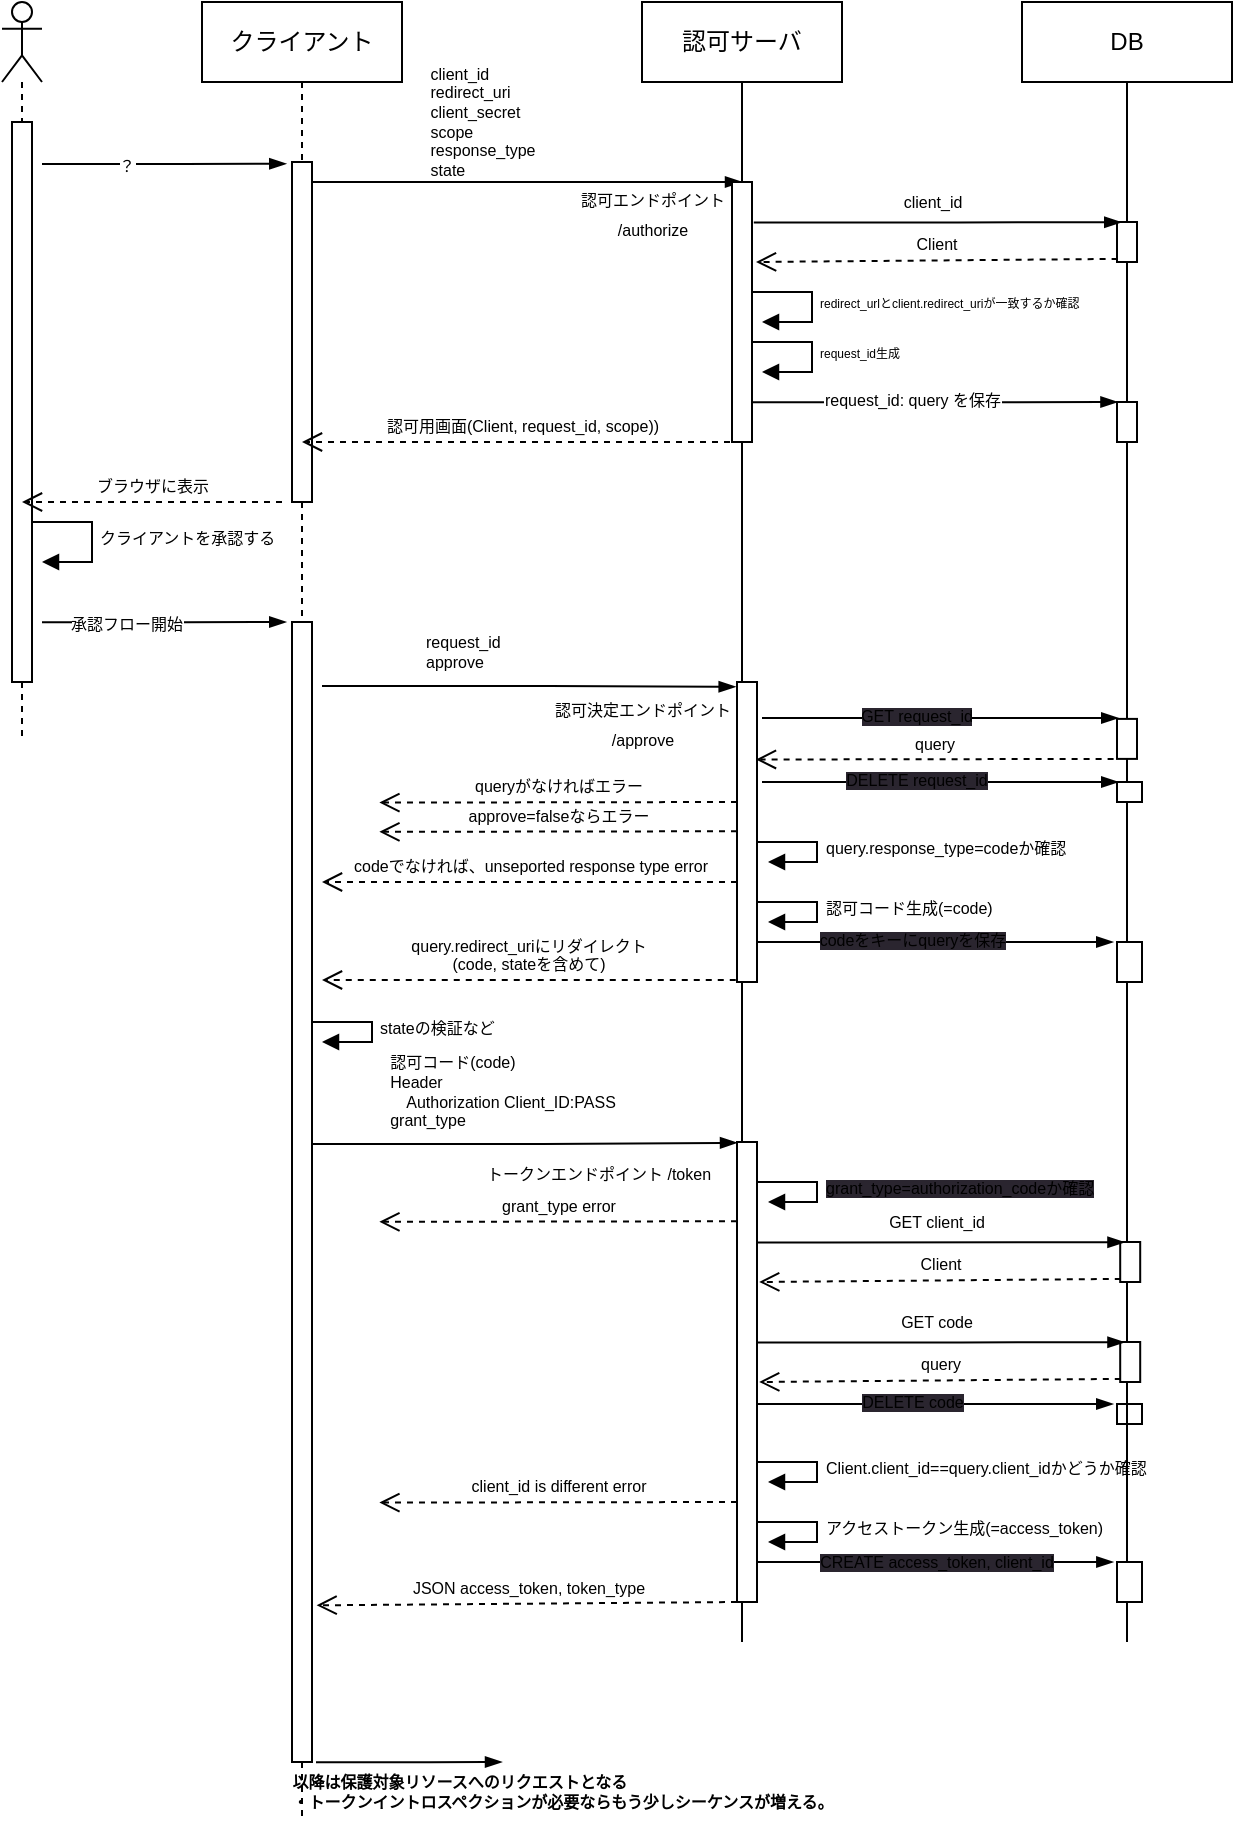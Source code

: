 <mxfile>
    <diagram id="ELHR5L6TcBTb3WxxxYSB" name="ページ1">
        <mxGraphModel dx="1066" dy="529" grid="1" gridSize="10" guides="1" tooltips="1" connect="1" arrows="1" fold="1" page="1" pageScale="1" pageWidth="827" pageHeight="1169" math="0" shadow="0">
            <root>
                <mxCell id="0"/>
                <mxCell id="1" parent="0"/>
                <mxCell id="9" value="クライアント" style="shape=umlLifeline;perimeter=lifelinePerimeter;whiteSpace=wrap;html=1;container=1;collapsible=0;recursiveResize=0;outlineConnect=0;" parent="1" vertex="1">
                    <mxGeometry x="250" y="100" width="100" height="910" as="geometry"/>
                </mxCell>
                <mxCell id="18" value="" style="edgeStyle=elbowEdgeStyle;fontSize=12;html=1;endArrow=blockThin;endFill=1;" parent="9" edge="1">
                    <mxGeometry width="160" relative="1" as="geometry">
                        <mxPoint x="50" y="90" as="sourcePoint"/>
                        <mxPoint x="270" y="90" as="targetPoint"/>
                    </mxGeometry>
                </mxCell>
                <mxCell id="35" value="" style="html=1;points=[];perimeter=orthogonalPerimeter;" parent="9" vertex="1">
                    <mxGeometry x="45" y="80" width="10" height="170" as="geometry"/>
                </mxCell>
                <mxCell id="47" value="" style="html=1;points=[];perimeter=orthogonalPerimeter;" parent="9" vertex="1">
                    <mxGeometry x="45" y="310" width="10" height="570" as="geometry"/>
                </mxCell>
                <mxCell id="72" value="stateの検証など" style="edgeStyle=orthogonalEdgeStyle;html=1;align=left;spacingLeft=2;endArrow=block;rounded=0;fontSize=8;" parent="9" edge="1">
                    <mxGeometry relative="1" as="geometry">
                        <mxPoint x="55" y="510.0" as="sourcePoint"/>
                        <Array as="points">
                            <mxPoint x="85" y="510"/>
                        </Array>
                        <mxPoint x="60" y="520" as="targetPoint"/>
                    </mxGeometry>
                </mxCell>
                <mxCell id="10" value="認可サーバ" style="shape=umlLifeline;perimeter=lifelinePerimeter;whiteSpace=wrap;html=1;container=1;collapsible=0;recursiveResize=0;outlineConnect=0;lifelineDashed=0;" parent="1" vertex="1">
                    <mxGeometry x="470" y="100" width="100" height="820" as="geometry"/>
                </mxCell>
                <mxCell id="12" value="" style="html=1;points=[];perimeter=orthogonalPerimeter;" parent="10" vertex="1">
                    <mxGeometry x="45" y="90" width="10" height="130" as="geometry"/>
                </mxCell>
                <mxCell id="13" value="&lt;font style=&quot;font-size: 8px;&quot;&gt;認可エンドポイント&lt;br&gt;/authorize&lt;br&gt;&lt;/font&gt;" style="text;html=1;align=center;verticalAlign=middle;resizable=0;points=[];autosize=1;strokeColor=none;fillColor=none;" parent="10" vertex="1">
                    <mxGeometry x="-45" y="85" width="100" height="40" as="geometry"/>
                </mxCell>
                <mxCell id="37" value="" style="edgeStyle=elbowEdgeStyle;fontSize=12;html=1;endArrow=blockThin;endFill=1;exitX=1.019;exitY=0.675;exitDx=0;exitDy=0;exitPerimeter=0;entryX=0.212;entryY=0.005;entryDx=0;entryDy=0;entryPerimeter=0;" parent="10" edge="1">
                    <mxGeometry width="160" relative="1" as="geometry">
                        <mxPoint x="55" y="200.15" as="sourcePoint"/>
                        <mxPoint x="237.72" y="200.0" as="targetPoint"/>
                    </mxGeometry>
                </mxCell>
                <mxCell id="38" value="request_id: query を保存" style="edgeLabel;html=1;align=center;verticalAlign=middle;resizable=0;points=[];fontSize=8;" parent="37" vertex="1" connectable="0">
                    <mxGeometry x="-0.133" y="1" relative="1" as="geometry">
                        <mxPoint as="offset"/>
                    </mxGeometry>
                </mxCell>
                <mxCell id="50" value="" style="html=1;points=[];perimeter=orthogonalPerimeter;" parent="10" vertex="1">
                    <mxGeometry x="47.5" y="340" width="10" height="150" as="geometry"/>
                </mxCell>
                <mxCell id="52" value="&lt;font style=&quot;font-size: 8px;&quot;&gt;認可決定エンドポイント&lt;br&gt;/approve&lt;br&gt;&lt;/font&gt;" style="text;html=1;align=center;verticalAlign=middle;resizable=0;points=[];autosize=1;strokeColor=none;fillColor=none;" parent="10" vertex="1">
                    <mxGeometry x="-55" y="340" width="110" height="40" as="geometry"/>
                </mxCell>
                <mxCell id="66" value="query.response_type=codeか確認" style="edgeStyle=orthogonalEdgeStyle;html=1;align=left;spacingLeft=2;endArrow=block;rounded=0;fontSize=8;" parent="10" edge="1">
                    <mxGeometry relative="1" as="geometry">
                        <mxPoint x="57.5" y="420" as="sourcePoint"/>
                        <Array as="points">
                            <mxPoint x="87.5" y="420"/>
                        </Array>
                        <mxPoint x="63" y="430" as="targetPoint"/>
                    </mxGeometry>
                </mxCell>
                <mxCell id="68" value="" style="edgeStyle=elbowEdgeStyle;fontSize=12;html=1;endArrow=blockThin;endFill=1;entryX=0.212;entryY=0.005;entryDx=0;entryDy=0;entryPerimeter=0;" parent="10" edge="1">
                    <mxGeometry width="160" relative="1" as="geometry">
                        <mxPoint x="57.5" y="470" as="sourcePoint"/>
                        <mxPoint x="235.62" y="470" as="targetPoint"/>
                    </mxGeometry>
                </mxCell>
                <mxCell id="69" value="&lt;span style=&quot;background-color: rgb(42, 37, 47);&quot;&gt;codeをキーにqueryを保存&lt;/span&gt;" style="edgeLabel;html=1;align=center;verticalAlign=middle;resizable=0;points=[];fontSize=8;" parent="68" vertex="1" connectable="0">
                    <mxGeometry x="-0.133" y="1" relative="1" as="geometry">
                        <mxPoint as="offset"/>
                    </mxGeometry>
                </mxCell>
                <mxCell id="89" value="Client.client_id==query.client_idかどうか確認" style="edgeStyle=orthogonalEdgeStyle;html=1;align=left;spacingLeft=2;endArrow=block;rounded=0;fontSize=8;" parent="10" edge="1">
                    <mxGeometry relative="1" as="geometry">
                        <mxPoint x="57.5" y="730.0" as="sourcePoint"/>
                        <Array as="points">
                            <mxPoint x="87.5" y="730"/>
                        </Array>
                        <mxPoint x="63" y="740" as="targetPoint"/>
                    </mxGeometry>
                </mxCell>
                <mxCell id="96" value="&lt;font style=&quot;font-size: 6px;&quot;&gt;redirect_urlとclient.redirect_uriが一致するか確認&lt;/font&gt;" style="edgeStyle=orthogonalEdgeStyle;html=1;align=left;spacingLeft=2;endArrow=block;rounded=0;fontSize=8;" edge="1" parent="10">
                    <mxGeometry relative="1" as="geometry">
                        <mxPoint x="55" y="145" as="sourcePoint"/>
                        <Array as="points">
                            <mxPoint x="85" y="145"/>
                        </Array>
                        <mxPoint x="60" y="160" as="targetPoint"/>
                    </mxGeometry>
                </mxCell>
                <mxCell id="97" value="&lt;font style=&quot;font-size: 6px;&quot;&gt;request_id生成&lt;/font&gt;" style="edgeStyle=orthogonalEdgeStyle;html=1;align=left;spacingLeft=2;endArrow=block;rounded=0;fontSize=8;" edge="1" parent="10">
                    <mxGeometry relative="1" as="geometry">
                        <mxPoint x="55" y="170" as="sourcePoint"/>
                        <Array as="points">
                            <mxPoint x="85" y="170"/>
                        </Array>
                        <mxPoint x="60" y="185" as="targetPoint"/>
                    </mxGeometry>
                </mxCell>
                <mxCell id="99" value="approve=falseならエラー" style="html=1;verticalAlign=bottom;endArrow=open;dashed=1;endSize=8;fontSize=8;exitX=0.03;exitY=0.922;exitDx=0;exitDy=0;exitPerimeter=0;entryX=1.018;entryY=0.969;entryDx=0;entryDy=0;entryPerimeter=0;" edge="1" parent="10">
                    <mxGeometry relative="1" as="geometry">
                        <mxPoint x="47.5" y="414.62" as="sourcePoint"/>
                        <mxPoint x="-131.32" y="414.93" as="targetPoint"/>
                    </mxGeometry>
                </mxCell>
                <mxCell id="100" value="認可コード生成(=code)" style="edgeStyle=orthogonalEdgeStyle;html=1;align=left;spacingLeft=2;endArrow=block;rounded=0;fontSize=8;" edge="1" parent="10">
                    <mxGeometry relative="1" as="geometry">
                        <mxPoint x="57.5" y="450.0" as="sourcePoint"/>
                        <Array as="points">
                            <mxPoint x="87.5" y="450"/>
                        </Array>
                        <mxPoint x="63" y="460" as="targetPoint"/>
                    </mxGeometry>
                </mxCell>
                <mxCell id="101" value="codeでなければ、unseported response type error" style="html=1;verticalAlign=bottom;endArrow=open;dashed=1;endSize=8;fontSize=8;exitX=0.03;exitY=0.922;exitDx=0;exitDy=0;exitPerimeter=0;" edge="1" parent="10">
                    <mxGeometry relative="1" as="geometry">
                        <mxPoint x="47.5" y="440.0" as="sourcePoint"/>
                        <mxPoint x="-160" y="440" as="targetPoint"/>
                    </mxGeometry>
                </mxCell>
                <mxCell id="104" value="&lt;span style=&quot;background-color: rgb(42, 37, 47);&quot;&gt;grant_type=authorization_codeか確認&lt;/span&gt;" style="edgeStyle=orthogonalEdgeStyle;html=1;align=left;spacingLeft=2;endArrow=block;rounded=0;fontSize=8;" edge="1" parent="10">
                    <mxGeometry relative="1" as="geometry">
                        <mxPoint x="57.5" y="590.0" as="sourcePoint"/>
                        <Array as="points">
                            <mxPoint x="87.5" y="590"/>
                        </Array>
                        <mxPoint x="63" y="600.0" as="targetPoint"/>
                    </mxGeometry>
                </mxCell>
                <mxCell id="106" value="アクセストークン生成(=access_token)" style="edgeStyle=orthogonalEdgeStyle;html=1;align=left;spacingLeft=2;endArrow=block;rounded=0;fontSize=8;" edge="1" parent="10">
                    <mxGeometry relative="1" as="geometry">
                        <mxPoint x="57.5" y="760" as="sourcePoint"/>
                        <Array as="points">
                            <mxPoint x="87.5" y="760"/>
                        </Array>
                        <mxPoint x="63" y="770" as="targetPoint"/>
                    </mxGeometry>
                </mxCell>
                <mxCell id="86" value="" style="edgeStyle=elbowEdgeStyle;fontSize=12;html=1;endArrow=blockThin;endFill=1;entryX=0.212;entryY=0.005;entryDx=0;entryDy=0;entryPerimeter=0;" parent="10" edge="1">
                    <mxGeometry width="160" relative="1" as="geometry">
                        <mxPoint x="57.5" y="701.0" as="sourcePoint"/>
                        <mxPoint x="235.62" y="701.0" as="targetPoint"/>
                    </mxGeometry>
                </mxCell>
                <mxCell id="87" value="&lt;span style=&quot;background-color: rgb(42, 37, 47);&quot;&gt;DELETE code&lt;/span&gt;" style="edgeLabel;html=1;align=center;verticalAlign=middle;resizable=0;points=[];fontSize=8;" parent="86" vertex="1" connectable="0">
                    <mxGeometry x="-0.133" y="1" relative="1" as="geometry">
                        <mxPoint as="offset"/>
                    </mxGeometry>
                </mxCell>
                <mxCell id="88" value="" style="html=1;points=[];perimeter=orthogonalPerimeter;" parent="10" vertex="1">
                    <mxGeometry x="237.5" y="701" width="12.5" height="10" as="geometry"/>
                </mxCell>
                <mxCell id="107" value="client_id is different error" style="html=1;verticalAlign=bottom;endArrow=open;dashed=1;endSize=8;fontSize=8;exitX=0.03;exitY=0.922;exitDx=0;exitDy=0;exitPerimeter=0;entryX=1.018;entryY=0.969;entryDx=0;entryDy=0;entryPerimeter=0;" edge="1" parent="10">
                    <mxGeometry relative="1" as="geometry">
                        <mxPoint x="47.5" y="750.0" as="sourcePoint"/>
                        <mxPoint x="-131.32" y="750.31" as="targetPoint"/>
                    </mxGeometry>
                </mxCell>
                <mxCell id="15" value="" style="shape=umlLifeline;participant=umlActor;perimeter=lifelinePerimeter;whiteSpace=wrap;html=1;container=1;collapsible=0;recursiveResize=0;verticalAlign=top;spacingTop=36;outlineConnect=0;fontSize=10;" parent="1" vertex="1">
                    <mxGeometry x="150" y="100" width="20" height="370" as="geometry"/>
                </mxCell>
                <mxCell id="40" value="" style="html=1;points=[];perimeter=orthogonalPerimeter;" parent="15" vertex="1">
                    <mxGeometry x="5" y="60" width="10" height="280" as="geometry"/>
                </mxCell>
                <mxCell id="20" value="DB" style="shape=umlLifeline;perimeter=lifelinePerimeter;whiteSpace=wrap;html=1;container=1;collapsible=0;recursiveResize=0;outlineConnect=0;lifelineDashed=0;" parent="1" vertex="1">
                    <mxGeometry x="660" y="100" width="105" height="820" as="geometry"/>
                </mxCell>
                <mxCell id="27" value="" style="html=1;points=[];perimeter=orthogonalPerimeter;" parent="20" vertex="1">
                    <mxGeometry x="47.5" y="110" width="10" height="20" as="geometry"/>
                </mxCell>
                <mxCell id="36" value="" style="html=1;points=[];perimeter=orthogonalPerimeter;" parent="20" vertex="1">
                    <mxGeometry x="47.5" y="200" width="10" height="20" as="geometry"/>
                </mxCell>
                <mxCell id="56" value="" style="html=1;points=[];perimeter=orthogonalPerimeter;" parent="20" vertex="1">
                    <mxGeometry x="47.5" y="358.45" width="10" height="20" as="geometry"/>
                </mxCell>
                <mxCell id="58" value="" style="html=1;points=[];perimeter=orthogonalPerimeter;" parent="20" vertex="1">
                    <mxGeometry x="47.5" y="390" width="12.5" height="10" as="geometry"/>
                </mxCell>
                <mxCell id="67" value="" style="html=1;points=[];perimeter=orthogonalPerimeter;" parent="20" vertex="1">
                    <mxGeometry x="47.5" y="470" width="12.5" height="20" as="geometry"/>
                </mxCell>
                <mxCell id="90" value="" style="html=1;points=[];perimeter=orthogonalPerimeter;" parent="20" vertex="1">
                    <mxGeometry x="47.5" y="780" width="12.5" height="20" as="geometry"/>
                </mxCell>
                <mxCell id="26" value="" style="edgeStyle=elbowEdgeStyle;fontSize=12;html=1;endArrow=blockThin;endFill=1;entryX=0.212;entryY=0.005;entryDx=0;entryDy=0;entryPerimeter=0;exitX=1.009;exitY=0.63;exitDx=0;exitDy=0;exitPerimeter=0;" parent="1" source="13" target="27" edge="1">
                    <mxGeometry width="160" relative="1" as="geometry">
                        <mxPoint x="530" y="210" as="sourcePoint"/>
                        <mxPoint x="640" y="210" as="targetPoint"/>
                    </mxGeometry>
                </mxCell>
                <mxCell id="28" value="client_id" style="text;html=1;align=center;verticalAlign=middle;resizable=0;points=[];autosize=1;strokeColor=none;fillColor=none;fontSize=8;" parent="1" vertex="1">
                    <mxGeometry x="590" y="190" width="50" height="20" as="geometry"/>
                </mxCell>
                <mxCell id="29" value="Client" style="html=1;verticalAlign=bottom;endArrow=open;dashed=1;endSize=8;fontSize=8;exitX=0.03;exitY=0.922;exitDx=0;exitDy=0;exitPerimeter=0;" parent="1" source="27" edge="1">
                    <mxGeometry relative="1" as="geometry">
                        <mxPoint x="700" y="230" as="sourcePoint"/>
                        <mxPoint x="527" y="230" as="targetPoint"/>
                    </mxGeometry>
                </mxCell>
                <mxCell id="34" value="認可用画面(Client, request_id, scope))" style="html=1;verticalAlign=bottom;endArrow=open;dashed=1;endSize=8;fontSize=8;exitX=0.5;exitY=1;exitDx=0;exitDy=0;exitPerimeter=0;" parent="1" source="12" target="9" edge="1">
                    <mxGeometry relative="1" as="geometry">
                        <mxPoint x="503.8" y="290" as="sourcePoint"/>
                        <mxPoint x="323.0" y="291.56" as="targetPoint"/>
                    </mxGeometry>
                </mxCell>
                <mxCell id="39" value="&lt;div style=&quot;text-align: left;&quot;&gt;&lt;span style=&quot;background-color: initial;&quot;&gt;client_id&lt;/span&gt;&lt;/div&gt;&lt;div style=&quot;text-align: left;&quot;&gt;&lt;span style=&quot;background-color: initial;&quot;&gt;redirect_uri&lt;/span&gt;&lt;/div&gt;&lt;div style=&quot;text-align: left;&quot;&gt;&lt;span style=&quot;background-color: initial;&quot;&gt;client_secret&lt;/span&gt;&lt;/div&gt;&lt;div style=&quot;text-align: left;&quot;&gt;&lt;span style=&quot;background-color: initial;&quot;&gt;scope&lt;/span&gt;&lt;/div&gt;&lt;div style=&quot;text-align: left;&quot;&gt;&lt;span style=&quot;background-color: initial;&quot;&gt;response_type&lt;/span&gt;&lt;/div&gt;&lt;div style=&quot;text-align: left;&quot;&gt;&lt;span style=&quot;background-color: initial;&quot;&gt;state&lt;/span&gt;&lt;/div&gt;" style="text;html=1;align=center;verticalAlign=middle;resizable=0;points=[];autosize=1;strokeColor=none;fillColor=none;fontSize=8;" parent="1" vertex="1">
                    <mxGeometry x="350" y="125" width="80" height="70" as="geometry"/>
                </mxCell>
                <mxCell id="42" value="" style="edgeStyle=elbowEdgeStyle;fontSize=12;html=1;endArrow=blockThin;endFill=1;entryX=-0.288;entryY=0.005;entryDx=0;entryDy=0;entryPerimeter=0;" parent="1" target="35" edge="1">
                    <mxGeometry width="160" relative="1" as="geometry">
                        <mxPoint x="170" y="181" as="sourcePoint"/>
                        <mxPoint x="450" y="210" as="targetPoint"/>
                    </mxGeometry>
                </mxCell>
                <mxCell id="43" value="？" style="edgeLabel;html=1;align=center;verticalAlign=middle;resizable=0;points=[];fontSize=8;" parent="42" vertex="1" connectable="0">
                    <mxGeometry x="-0.312" y="-1" relative="1" as="geometry">
                        <mxPoint as="offset"/>
                    </mxGeometry>
                </mxCell>
                <mxCell id="44" value="ブラウザに表示" style="html=1;verticalAlign=bottom;endArrow=open;dashed=1;endSize=8;fontSize=8;" parent="1" edge="1">
                    <mxGeometry relative="1" as="geometry">
                        <mxPoint x="290" y="350" as="sourcePoint"/>
                        <mxPoint x="160" y="350" as="targetPoint"/>
                    </mxGeometry>
                </mxCell>
                <mxCell id="46" value="クライアントを承認する" style="edgeStyle=orthogonalEdgeStyle;html=1;align=left;spacingLeft=2;endArrow=block;rounded=0;entryX=1;entryY=0;fontSize=8;" parent="1" edge="1">
                    <mxGeometry relative="1" as="geometry">
                        <mxPoint x="165" y="360" as="sourcePoint"/>
                        <Array as="points">
                            <mxPoint x="195" y="360"/>
                        </Array>
                        <mxPoint x="170" y="380" as="targetPoint"/>
                    </mxGeometry>
                </mxCell>
                <mxCell id="48" value="" style="edgeStyle=elbowEdgeStyle;fontSize=12;html=1;endArrow=blockThin;endFill=1;entryX=-0.288;entryY=0.005;entryDx=0;entryDy=0;entryPerimeter=0;" parent="1" edge="1">
                    <mxGeometry width="160" relative="1" as="geometry">
                        <mxPoint x="170" y="410.15" as="sourcePoint"/>
                        <mxPoint x="292.12" y="410.0" as="targetPoint"/>
                    </mxGeometry>
                </mxCell>
                <mxCell id="49" value="承認フロー開始" style="edgeLabel;html=1;align=center;verticalAlign=middle;resizable=0;points=[];fontSize=8;" parent="48" vertex="1" connectable="0">
                    <mxGeometry x="-0.312" y="-1" relative="1" as="geometry">
                        <mxPoint as="offset"/>
                    </mxGeometry>
                </mxCell>
                <mxCell id="51" value="" style="edgeStyle=elbowEdgeStyle;fontSize=12;html=1;endArrow=blockThin;endFill=1;entryX=-0.068;entryY=0.016;entryDx=0;entryDy=0;entryPerimeter=0;" parent="1" target="50" edge="1">
                    <mxGeometry width="160" relative="1" as="geometry">
                        <mxPoint x="310" y="442" as="sourcePoint"/>
                        <mxPoint x="540" y="470" as="targetPoint"/>
                    </mxGeometry>
                </mxCell>
                <mxCell id="53" value="request_id&lt;br&gt;approve" style="text;html=1;align=left;verticalAlign=middle;resizable=0;points=[];autosize=1;strokeColor=none;fillColor=none;fontSize=8;" parent="1" vertex="1">
                    <mxGeometry x="360" y="410" width="60" height="30" as="geometry"/>
                </mxCell>
                <mxCell id="54" value="" style="edgeStyle=elbowEdgeStyle;fontSize=12;html=1;endArrow=blockThin;endFill=1;entryX=0.212;entryY=0.005;entryDx=0;entryDy=0;entryPerimeter=0;" parent="1" edge="1">
                    <mxGeometry width="160" relative="1" as="geometry">
                        <mxPoint x="530" y="458" as="sourcePoint"/>
                        <mxPoint x="708.12" y="458.0" as="targetPoint"/>
                    </mxGeometry>
                </mxCell>
                <mxCell id="55" value="&lt;span style=&quot;background-color: rgb(42, 37, 47);&quot;&gt;GET request_id&lt;/span&gt;" style="edgeLabel;html=1;align=center;verticalAlign=middle;resizable=0;points=[];fontSize=8;" parent="54" vertex="1" connectable="0">
                    <mxGeometry x="-0.133" y="1" relative="1" as="geometry">
                        <mxPoint as="offset"/>
                    </mxGeometry>
                </mxCell>
                <mxCell id="57" value="query" style="html=1;verticalAlign=bottom;endArrow=open;dashed=1;endSize=8;fontSize=8;exitX=0.03;exitY=0.922;exitDx=0;exitDy=0;exitPerimeter=0;entryX=1.018;entryY=0.969;entryDx=0;entryDy=0;entryPerimeter=0;" parent="1" target="52" edge="1">
                    <mxGeometry relative="1" as="geometry">
                        <mxPoint x="705.8" y="478.45" as="sourcePoint"/>
                        <mxPoint x="525.0" y="480.01" as="targetPoint"/>
                    </mxGeometry>
                </mxCell>
                <mxCell id="59" value="" style="edgeStyle=elbowEdgeStyle;fontSize=12;html=1;endArrow=blockThin;endFill=1;entryX=0.212;entryY=0.005;entryDx=0;entryDy=0;entryPerimeter=0;" parent="1" edge="1">
                    <mxGeometry width="160" relative="1" as="geometry">
                        <mxPoint x="530" y="490" as="sourcePoint"/>
                        <mxPoint x="708.12" y="490" as="targetPoint"/>
                    </mxGeometry>
                </mxCell>
                <mxCell id="60" value="&lt;span style=&quot;background-color: rgb(42, 37, 47);&quot;&gt;DELETE request_id&lt;/span&gt;" style="edgeLabel;html=1;align=center;verticalAlign=middle;resizable=0;points=[];fontSize=8;" parent="59" vertex="1" connectable="0">
                    <mxGeometry x="-0.133" y="1" relative="1" as="geometry">
                        <mxPoint as="offset"/>
                    </mxGeometry>
                </mxCell>
                <mxCell id="70" value="query.redirect_uriにリダイレクト&lt;br&gt;(code, stateを含めて)" style="html=1;verticalAlign=bottom;endArrow=open;dashed=1;endSize=8;fontSize=8;exitX=-0.062;exitY=0.993;exitDx=0;exitDy=0;exitPerimeter=0;" parent="1" source="50" edge="1">
                    <mxGeometry relative="1" as="geometry">
                        <mxPoint x="502.82" y="584" as="sourcePoint"/>
                        <mxPoint x="310" y="589" as="targetPoint"/>
                    </mxGeometry>
                </mxCell>
                <mxCell id="73" value="" style="html=1;points=[];perimeter=orthogonalPerimeter;" parent="1" vertex="1">
                    <mxGeometry x="517.5" y="670" width="10" height="230" as="geometry"/>
                </mxCell>
                <mxCell id="74" value="" style="edgeStyle=elbowEdgeStyle;fontSize=12;html=1;endArrow=blockThin;endFill=1;entryX=-0.068;entryY=0.016;entryDx=0;entryDy=0;entryPerimeter=0;exitX=0.956;exitY=0.458;exitDx=0;exitDy=0;exitPerimeter=0;" parent="1" source="47" edge="1">
                    <mxGeometry width="160" relative="1" as="geometry">
                        <mxPoint x="310.68" y="670" as="sourcePoint"/>
                        <mxPoint x="517.5" y="670.4" as="targetPoint"/>
                    </mxGeometry>
                </mxCell>
                <mxCell id="75" value="&lt;div style=&quot;text-align: left;&quot;&gt;&lt;span style=&quot;background-color: initial;&quot;&gt;認可コード(code)&lt;/span&gt;&lt;/div&gt;&lt;div style=&quot;text-align: left;&quot;&gt;&lt;span style=&quot;background-color: initial;&quot;&gt;Header&lt;/span&gt;&lt;/div&gt;&lt;div style=&quot;text-align: left;&quot;&gt;&lt;span style=&quot;background-color: initial;&quot;&gt;　Authorization Client_ID:PASS&lt;/span&gt;&lt;/div&gt;&lt;div style=&quot;text-align: left;&quot;&gt;&lt;span style=&quot;background-color: initial;&quot;&gt;grant_type&lt;/span&gt;&lt;/div&gt;" style="text;html=1;align=center;verticalAlign=middle;resizable=0;points=[];autosize=1;strokeColor=none;fillColor=none;fontSize=8;" parent="1" vertex="1">
                    <mxGeometry x="330" y="620" width="140" height="50" as="geometry"/>
                </mxCell>
                <mxCell id="77" value="&lt;font style=&quot;font-size: 8px;&quot;&gt;トークンエンドポイント /token&lt;br&gt;&lt;/font&gt;" style="text;html=1;align=center;verticalAlign=middle;resizable=0;points=[];autosize=1;strokeColor=none;fillColor=none;" parent="1" vertex="1">
                    <mxGeometry x="377.5" y="670" width="140" height="30" as="geometry"/>
                </mxCell>
                <mxCell id="78" value="" style="html=1;points=[];perimeter=orthogonalPerimeter;" parent="1" vertex="1">
                    <mxGeometry x="709.1" y="720" width="10" height="20" as="geometry"/>
                </mxCell>
                <mxCell id="79" value="" style="edgeStyle=elbowEdgeStyle;fontSize=12;html=1;endArrow=blockThin;endFill=1;entryX=0.212;entryY=0.005;entryDx=0;entryDy=0;entryPerimeter=0;exitX=1.009;exitY=0.63;exitDx=0;exitDy=0;exitPerimeter=0;" parent="1" target="78" edge="1">
                    <mxGeometry width="160" relative="1" as="geometry">
                        <mxPoint x="527.5" y="720.2" as="sourcePoint"/>
                        <mxPoint x="641.6" y="720" as="targetPoint"/>
                        <Array as="points">
                            <mxPoint x="550" y="680"/>
                        </Array>
                    </mxGeometry>
                </mxCell>
                <mxCell id="80" value="GET client_id" style="text;html=1;align=center;verticalAlign=middle;resizable=0;points=[];autosize=1;strokeColor=none;fillColor=none;fontSize=8;" parent="1" vertex="1">
                    <mxGeometry x="581.6" y="700" width="70" height="20" as="geometry"/>
                </mxCell>
                <mxCell id="81" value="Client" style="html=1;verticalAlign=bottom;endArrow=open;dashed=1;endSize=8;fontSize=8;exitX=0.03;exitY=0.922;exitDx=0;exitDy=0;exitPerimeter=0;" parent="1" source="78" edge="1">
                    <mxGeometry relative="1" as="geometry">
                        <mxPoint x="701.6" y="740" as="sourcePoint"/>
                        <mxPoint x="528.6" y="740" as="targetPoint"/>
                    </mxGeometry>
                </mxCell>
                <mxCell id="82" value="" style="html=1;points=[];perimeter=orthogonalPerimeter;" parent="1" vertex="1">
                    <mxGeometry x="709.1" y="770" width="10" height="20" as="geometry"/>
                </mxCell>
                <mxCell id="83" value="" style="edgeStyle=elbowEdgeStyle;fontSize=12;html=1;endArrow=blockThin;endFill=1;entryX=0.212;entryY=0.005;entryDx=0;entryDy=0;entryPerimeter=0;exitX=1.009;exitY=0.63;exitDx=0;exitDy=0;exitPerimeter=0;" parent="1" target="82" edge="1">
                    <mxGeometry width="160" relative="1" as="geometry">
                        <mxPoint x="527.5" y="770.2" as="sourcePoint"/>
                        <mxPoint x="641.6" y="770" as="targetPoint"/>
                    </mxGeometry>
                </mxCell>
                <mxCell id="84" value="GET code" style="text;html=1;align=center;verticalAlign=middle;resizable=0;points=[];autosize=1;strokeColor=none;fillColor=none;fontSize=8;" parent="1" vertex="1">
                    <mxGeometry x="586.6" y="750" width="60" height="20" as="geometry"/>
                </mxCell>
                <mxCell id="85" value="query" style="html=1;verticalAlign=bottom;endArrow=open;dashed=1;endSize=8;fontSize=8;exitX=0.03;exitY=0.922;exitDx=0;exitDy=0;exitPerimeter=0;" parent="1" source="82" edge="1">
                    <mxGeometry relative="1" as="geometry">
                        <mxPoint x="701.6" y="790" as="sourcePoint"/>
                        <mxPoint x="528.6" y="790" as="targetPoint"/>
                    </mxGeometry>
                </mxCell>
                <mxCell id="91" value="" style="edgeStyle=elbowEdgeStyle;fontSize=12;html=1;endArrow=blockThin;endFill=1;entryX=0.212;entryY=0.005;entryDx=0;entryDy=0;entryPerimeter=0;" parent="1" edge="1">
                    <mxGeometry width="160" relative="1" as="geometry">
                        <mxPoint x="527.54" y="880" as="sourcePoint"/>
                        <mxPoint x="705.66" y="880" as="targetPoint"/>
                    </mxGeometry>
                </mxCell>
                <mxCell id="92" value="&lt;span style=&quot;background-color: rgb(42, 37, 47);&quot;&gt;CREATE access_token, client_id&lt;/span&gt;" style="edgeLabel;html=1;align=center;verticalAlign=middle;resizable=0;points=[];fontSize=8;" parent="91" vertex="1" connectable="0">
                    <mxGeometry x="-0.133" y="1" relative="1" as="geometry">
                        <mxPoint x="12" y="1" as="offset"/>
                    </mxGeometry>
                </mxCell>
                <mxCell id="93" value="JSON access_token, token_type" style="html=1;verticalAlign=bottom;endArrow=open;dashed=1;endSize=8;fontSize=8;exitX=-0.062;exitY=0.993;exitDx=0;exitDy=0;exitPerimeter=0;entryX=1.168;entryY=0.669;entryDx=0;entryDy=0;entryPerimeter=0;" parent="1" edge="1">
                    <mxGeometry relative="1" as="geometry">
                        <mxPoint x="517.5" y="900" as="sourcePoint"/>
                        <mxPoint x="307.3" y="901.68" as="targetPoint"/>
                    </mxGeometry>
                </mxCell>
                <mxCell id="94" value="" style="edgeStyle=elbowEdgeStyle;fontSize=12;html=1;endArrow=blockThin;endFill=1;exitX=0.935;exitY=0.521;exitDx=0;exitDy=0;exitPerimeter=0;" parent="1" edge="1">
                    <mxGeometry width="160" relative="1" as="geometry">
                        <mxPoint x="307.0" y="980.1" as="sourcePoint"/>
                        <mxPoint x="400" y="980" as="targetPoint"/>
                    </mxGeometry>
                </mxCell>
                <mxCell id="95" value="&lt;div style=&quot;text-align: left;&quot;&gt;&lt;b style=&quot;background-color: initial;&quot;&gt;以降は保護対象リソースへのリクエストとなる&lt;/b&gt;&lt;/div&gt;&lt;b&gt;&lt;div style=&quot;text-align: left;&quot;&gt;&lt;b style=&quot;background-color: initial;&quot;&gt;・トークンイントロスペクションが必要ならもう少しシーケンスが増える。&lt;/b&gt;&lt;/div&gt;&lt;/b&gt;" style="text;html=1;align=center;verticalAlign=middle;resizable=0;points=[];autosize=1;strokeColor=none;fillColor=none;fontSize=8;" parent="1" vertex="1">
                    <mxGeometry x="285" y="980" width="290" height="30" as="geometry"/>
                </mxCell>
                <mxCell id="98" value="queryがなければエラー" style="html=1;verticalAlign=bottom;endArrow=open;dashed=1;endSize=8;fontSize=8;exitX=0.03;exitY=0.922;exitDx=0;exitDy=0;exitPerimeter=0;entryX=1.018;entryY=0.969;entryDx=0;entryDy=0;entryPerimeter=0;" edge="1" parent="1">
                    <mxGeometry relative="1" as="geometry">
                        <mxPoint x="517.5" y="500.0" as="sourcePoint"/>
                        <mxPoint x="338.68" y="500.31" as="targetPoint"/>
                    </mxGeometry>
                </mxCell>
                <mxCell id="105" value="grant_type error" style="html=1;verticalAlign=bottom;endArrow=open;dashed=1;endSize=8;fontSize=8;exitX=0.03;exitY=0.922;exitDx=0;exitDy=0;exitPerimeter=0;entryX=1.018;entryY=0.969;entryDx=0;entryDy=0;entryPerimeter=0;" edge="1" parent="1">
                    <mxGeometry relative="1" as="geometry">
                        <mxPoint x="517.5" y="709.62" as="sourcePoint"/>
                        <mxPoint x="338.68" y="709.93" as="targetPoint"/>
                    </mxGeometry>
                </mxCell>
            </root>
        </mxGraphModel>
    </diagram>
</mxfile>